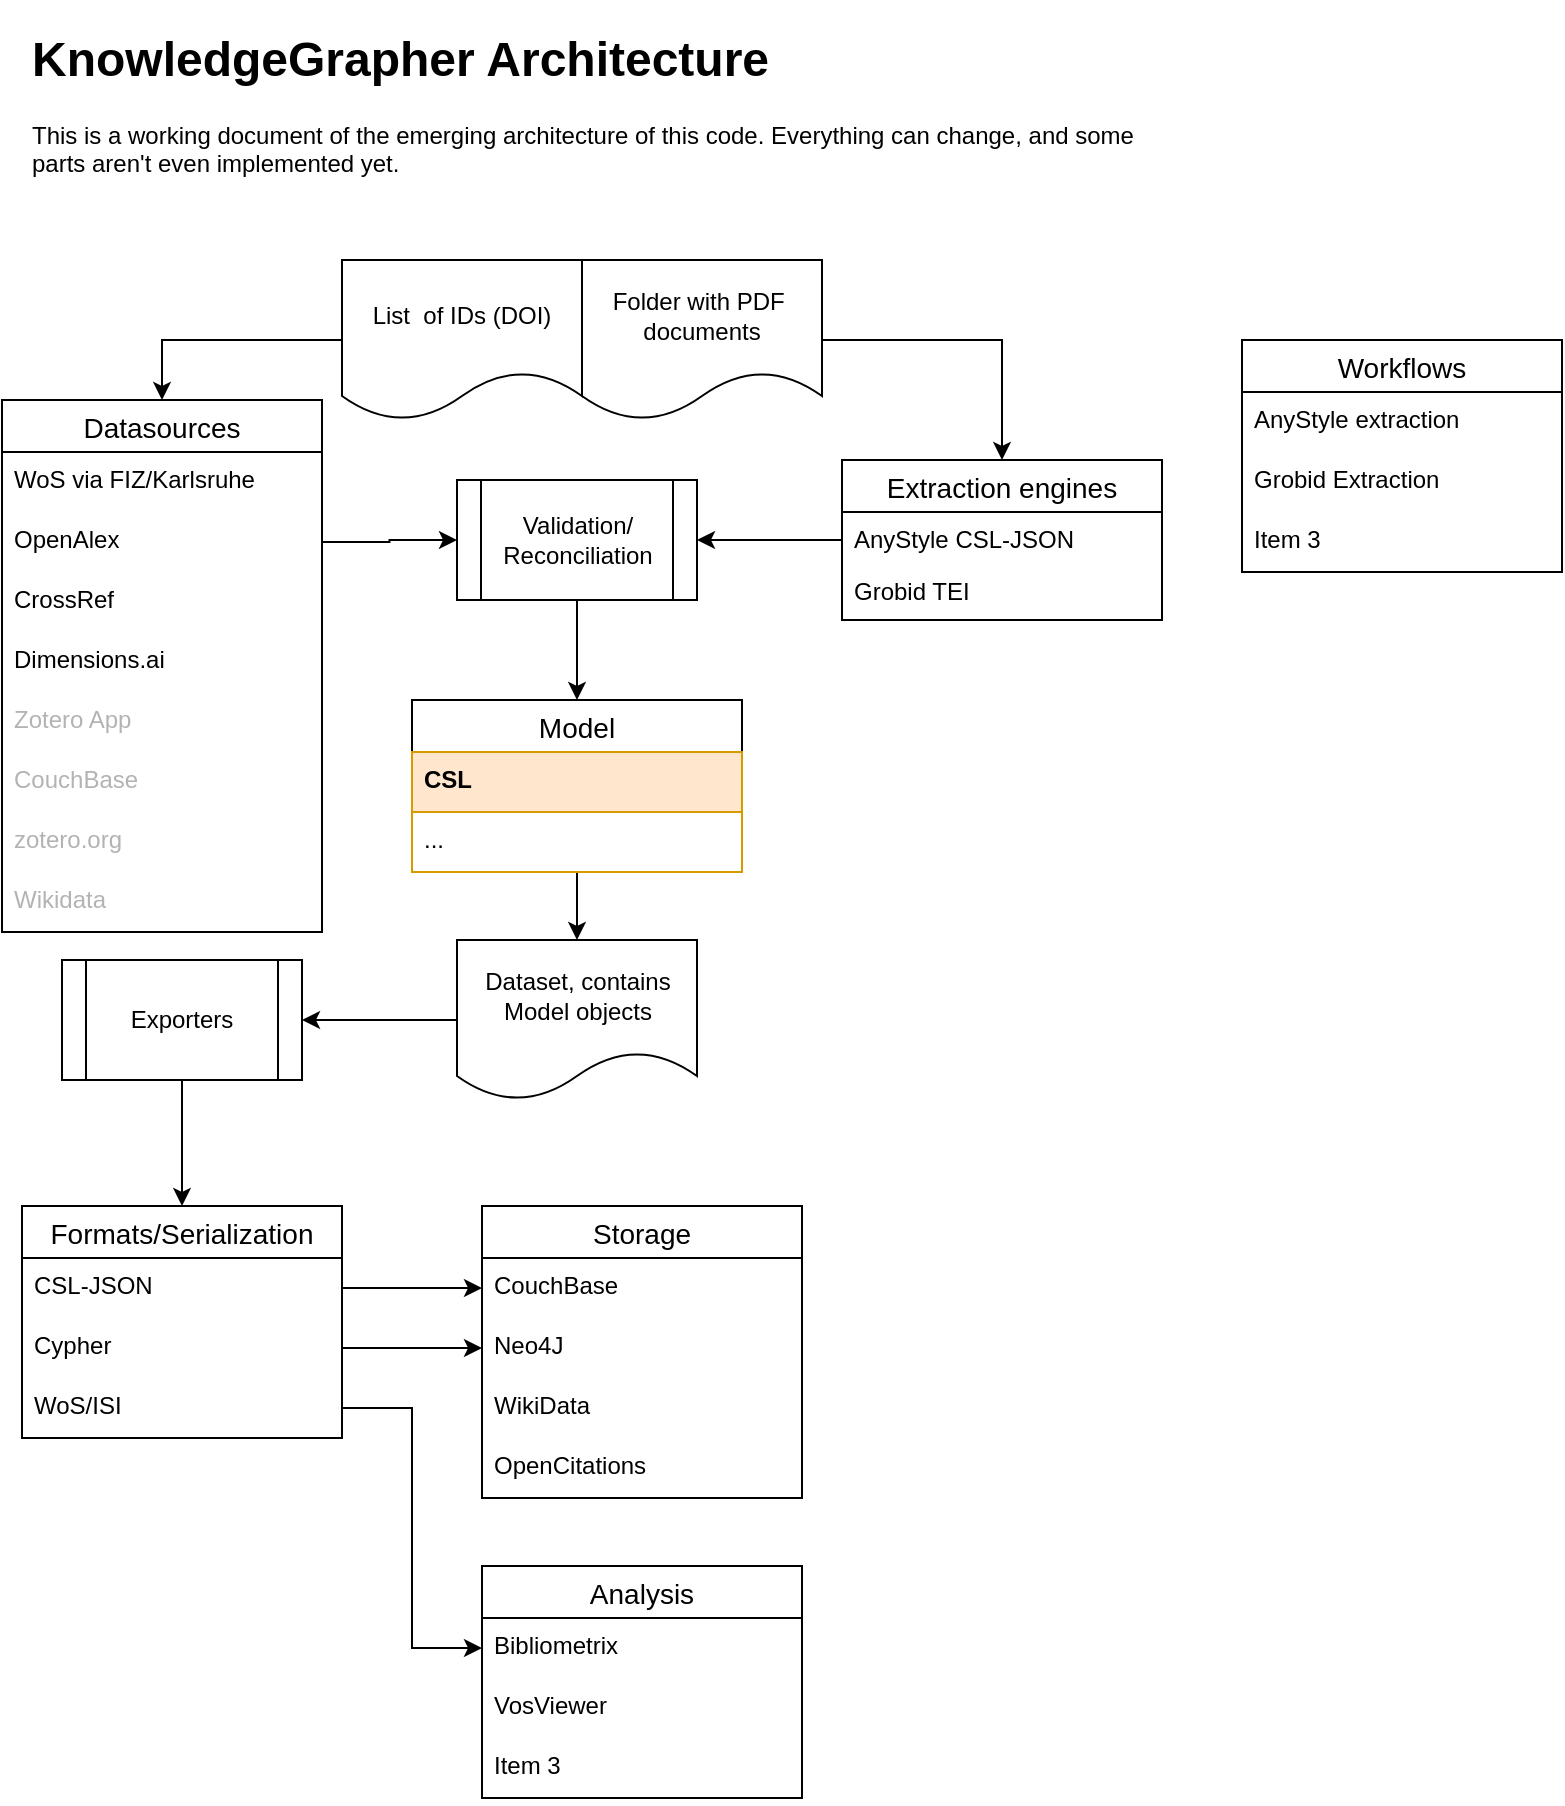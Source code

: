 <mxfile version="20.5.3" type="embed"><diagram id="1v5CmUT8CgDcCLEvGhVS" name="Page-1"><mxGraphModel dx="597" dy="1630" grid="1" gridSize="10" guides="1" tooltips="1" connect="1" arrows="1" fold="1" page="1" pageScale="1" pageWidth="850" pageHeight="1100" math="0" shadow="0"><root><mxCell id="0"/><mxCell id="1" parent="0"/><mxCell id="89" style="edgeStyle=orthogonalEdgeStyle;rounded=0;orthogonalLoop=1;jettySize=auto;html=1;fontColor=#B3B3B3;" parent="1" source="2" target="36" edge="1"><mxGeometry relative="1" as="geometry"/></mxCell><mxCell id="2" value="Model" style="swimlane;fontStyle=0;childLayout=stackLayout;horizontal=1;startSize=26;horizontalStack=0;resizeParent=1;resizeParentMax=0;resizeLast=0;collapsible=1;marginBottom=0;align=center;fontSize=14;" parent="1" vertex="1"><mxGeometry x="235" y="240" width="165" height="86" as="geometry"/></mxCell><mxCell id="3" value="CSL&#10;" style="text;strokeColor=#d79b00;fillColor=#ffe6cc;spacingLeft=4;spacingRight=4;overflow=hidden;rotatable=0;points=[[0,0.5],[1,0.5]];portConstraint=eastwest;fontSize=12;fontStyle=1" parent="2" vertex="1"><mxGeometry y="26" width="165" height="30" as="geometry"/></mxCell><mxCell id="84" value="..." style="text;strokeColor=#d79b00;fillColor=none;spacingLeft=4;spacingRight=4;overflow=hidden;rotatable=0;points=[[0,0.5],[1,0.5]];portConstraint=eastwest;fontSize=12;fontStyle=0" parent="2" vertex="1"><mxGeometry y="56" width="165" height="30" as="geometry"/></mxCell><mxCell id="6" value="Formats/Serialization" style="swimlane;fontStyle=0;childLayout=stackLayout;horizontal=1;startSize=26;horizontalStack=0;resizeParent=1;resizeParentMax=0;resizeLast=0;collapsible=1;marginBottom=0;align=center;fontSize=14;" parent="1" vertex="1"><mxGeometry x="40" y="493" width="160" height="116" as="geometry"/></mxCell><mxCell id="7" value="CSL-JSON" style="text;strokeColor=none;fillColor=none;spacingLeft=4;spacingRight=4;overflow=hidden;rotatable=0;points=[[0,0.5],[1,0.5]];portConstraint=eastwest;fontSize=12;" parent="6" vertex="1"><mxGeometry y="26" width="160" height="30" as="geometry"/></mxCell><mxCell id="9" value="Cypher&#10;" style="text;strokeColor=none;fillColor=none;spacingLeft=4;spacingRight=4;overflow=hidden;rotatable=0;points=[[0,0.5],[1,0.5]];portConstraint=eastwest;fontSize=12;" parent="6" vertex="1"><mxGeometry y="56" width="160" height="30" as="geometry"/></mxCell><mxCell id="8" value="WoS/ISI" style="text;strokeColor=none;fillColor=none;spacingLeft=4;spacingRight=4;overflow=hidden;rotatable=0;points=[[0,0.5],[1,0.5]];portConstraint=eastwest;fontSize=12;" parent="6" vertex="1"><mxGeometry y="86" width="160" height="30" as="geometry"/></mxCell><mxCell id="46" style="edgeStyle=orthogonalEdgeStyle;rounded=0;orthogonalLoop=1;jettySize=auto;html=1;entryX=0;entryY=0.5;entryDx=0;entryDy=0;exitX=1;exitY=0.5;exitDx=0;exitDy=0;" parent="1" source="13" target="45" edge="1"><mxGeometry relative="1" as="geometry"><mxPoint x="200" y="223" as="sourcePoint"/></mxGeometry></mxCell><mxCell id="10" value="Datasources" style="swimlane;fontStyle=0;childLayout=stackLayout;horizontal=1;startSize=26;horizontalStack=0;resizeParent=1;resizeParentMax=0;resizeLast=0;collapsible=1;marginBottom=0;align=center;fontSize=14;" parent="1" vertex="1"><mxGeometry x="30" y="90" width="160" height="266" as="geometry"/></mxCell><mxCell id="12" value="WoS via FIZ/Karlsruhe" style="text;strokeColor=none;fillColor=none;spacingLeft=4;spacingRight=4;overflow=hidden;rotatable=0;points=[[0,0.5],[1,0.5]];portConstraint=eastwest;fontSize=12;" parent="10" vertex="1"><mxGeometry y="26" width="160" height="30" as="geometry"/></mxCell><mxCell id="13" value="OpenAlex" style="text;strokeColor=none;fillColor=none;spacingLeft=4;spacingRight=4;overflow=hidden;rotatable=0;points=[[0,0.5],[1,0.5]];portConstraint=eastwest;fontSize=12;" parent="10" vertex="1"><mxGeometry y="56" width="160" height="30" as="geometry"/></mxCell><mxCell id="80" value="CrossRef" style="text;strokeColor=none;fillColor=none;spacingLeft=4;spacingRight=4;overflow=hidden;rotatable=0;points=[[0,0.5],[1,0.5]];portConstraint=eastwest;fontSize=12;" parent="10" vertex="1"><mxGeometry y="86" width="160" height="30" as="geometry"/></mxCell><mxCell id="25" value="Dimensions.ai" style="text;strokeColor=none;fillColor=none;spacingLeft=4;spacingRight=4;overflow=hidden;rotatable=0;points=[[0,0.5],[1,0.5]];portConstraint=eastwest;fontSize=12;" parent="10" vertex="1"><mxGeometry y="116" width="160" height="30" as="geometry"/></mxCell><mxCell id="81" value="Zotero App" style="text;strokeColor=none;fillColor=none;spacingLeft=4;spacingRight=4;overflow=hidden;rotatable=0;points=[[0,0.5],[1,0.5]];portConstraint=eastwest;fontSize=12;fontColor=#B3B3B3;" parent="10" vertex="1"><mxGeometry y="146" width="160" height="30" as="geometry"/></mxCell><mxCell id="85" value="CouchBase" style="text;strokeColor=none;fillColor=none;spacingLeft=4;spacingRight=4;overflow=hidden;rotatable=0;points=[[0,0.5],[1,0.5]];portConstraint=eastwest;fontSize=12;fontColor=#B3B3B3;" parent="10" vertex="1"><mxGeometry y="176" width="160" height="30" as="geometry"/></mxCell><mxCell id="82" value="zotero.org" style="text;strokeColor=none;fillColor=none;spacingLeft=4;spacingRight=4;overflow=hidden;rotatable=0;points=[[0,0.5],[1,0.5]];portConstraint=eastwest;fontSize=12;fontColor=#B3B3B3;" parent="10" vertex="1"><mxGeometry y="206" width="160" height="30" as="geometry"/></mxCell><mxCell id="72" value="Wikidata" style="text;strokeColor=none;fillColor=none;spacingLeft=4;spacingRight=4;overflow=hidden;rotatable=0;points=[[0,0.5],[1,0.5]];portConstraint=eastwest;fontSize=12;fontColor=#B3B3B3;" parent="10" vertex="1"><mxGeometry y="236" width="160" height="30" as="geometry"/></mxCell><mxCell id="14" value="Storage" style="swimlane;fontStyle=0;childLayout=stackLayout;horizontal=1;startSize=26;horizontalStack=0;resizeParent=1;resizeParentMax=0;resizeLast=0;collapsible=1;marginBottom=0;align=center;fontSize=14;" parent="1" vertex="1"><mxGeometry x="270" y="493" width="160" height="146" as="geometry"/></mxCell><mxCell id="17" value="CouchBase" style="text;strokeColor=none;fillColor=none;spacingLeft=4;spacingRight=4;overflow=hidden;rotatable=0;points=[[0,0.5],[1,0.5]];portConstraint=eastwest;fontSize=12;" parent="14" vertex="1"><mxGeometry y="26" width="160" height="30" as="geometry"/></mxCell><mxCell id="16" value="Neo4J" style="text;strokeColor=none;fillColor=none;spacingLeft=4;spacingRight=4;overflow=hidden;rotatable=0;points=[[0,0.5],[1,0.5]];portConstraint=eastwest;fontSize=12;" parent="14" vertex="1"><mxGeometry y="56" width="160" height="30" as="geometry"/></mxCell><mxCell id="23" value="WikiData" style="text;strokeColor=none;fillColor=none;spacingLeft=4;spacingRight=4;overflow=hidden;rotatable=0;points=[[0,0.5],[1,0.5]];portConstraint=eastwest;fontSize=12;" parent="14" vertex="1"><mxGeometry y="86" width="160" height="30" as="geometry"/></mxCell><mxCell id="24" value="OpenCitations" style="text;strokeColor=none;fillColor=none;spacingLeft=4;spacingRight=4;overflow=hidden;rotatable=0;points=[[0,0.5],[1,0.5]];portConstraint=eastwest;fontSize=12;" parent="14" vertex="1"><mxGeometry y="116" width="160" height="30" as="geometry"/></mxCell><mxCell id="27" value="&lt;h1&gt;KnowledgeGrapher Architecture&lt;/h1&gt;&lt;p&gt;This is a working document of the emerging architecture of this code. Everything can change, and some parts aren't even implemented yet.&amp;nbsp;&lt;/p&gt;" style="text;html=1;strokeColor=none;fillColor=none;spacing=5;spacingTop=-20;whiteSpace=wrap;overflow=hidden;rounded=0;" parent="1" vertex="1"><mxGeometry x="40" y="-100" width="580" height="90" as="geometry"/></mxCell><mxCell id="32" value="Workflows" style="swimlane;fontStyle=0;childLayout=stackLayout;horizontal=1;startSize=26;horizontalStack=0;resizeParent=1;resizeParentMax=0;resizeLast=0;collapsible=1;marginBottom=0;align=center;fontSize=14;" parent="1" vertex="1"><mxGeometry x="650" y="60" width="160" height="116" as="geometry"/></mxCell><mxCell id="33" value="AnyStyle extraction " style="text;strokeColor=none;fillColor=none;spacingLeft=4;spacingRight=4;overflow=hidden;rotatable=0;points=[[0,0.5],[1,0.5]];portConstraint=eastwest;fontSize=12;" parent="32" vertex="1"><mxGeometry y="26" width="160" height="30" as="geometry"/></mxCell><mxCell id="34" value="Grobid Extraction" style="text;strokeColor=none;fillColor=none;spacingLeft=4;spacingRight=4;overflow=hidden;rotatable=0;points=[[0,0.5],[1,0.5]];portConstraint=eastwest;fontSize=12;" parent="32" vertex="1"><mxGeometry y="56" width="160" height="30" as="geometry"/></mxCell><mxCell id="35" value="Item 3" style="text;strokeColor=none;fillColor=none;spacingLeft=4;spacingRight=4;overflow=hidden;rotatable=0;points=[[0,0.5],[1,0.5]];portConstraint=eastwest;fontSize=12;" parent="32" vertex="1"><mxGeometry y="86" width="160" height="30" as="geometry"/></mxCell><mxCell id="86" style="edgeStyle=orthogonalEdgeStyle;rounded=0;orthogonalLoop=1;jettySize=auto;html=1;fontColor=#B3B3B3;" parent="1" source="36" target="38" edge="1"><mxGeometry relative="1" as="geometry"/></mxCell><mxCell id="36" value="Dataset, contains Model objects" style="shape=document;whiteSpace=wrap;html=1;boundedLbl=1;" parent="1" vertex="1"><mxGeometry x="257.5" y="360" width="120" height="80" as="geometry"/></mxCell><mxCell id="43" style="edgeStyle=orthogonalEdgeStyle;rounded=0;orthogonalLoop=1;jettySize=auto;html=1;" parent="1" source="38" target="6" edge="1"><mxGeometry relative="1" as="geometry"/></mxCell><mxCell id="38" value="Exporters" style="shape=process;whiteSpace=wrap;html=1;backgroundOutline=1;" parent="1" vertex="1"><mxGeometry x="60" y="370" width="120" height="60" as="geometry"/></mxCell><mxCell id="88" style="edgeStyle=orthogonalEdgeStyle;rounded=0;orthogonalLoop=1;jettySize=auto;html=1;entryX=0.5;entryY=0;entryDx=0;entryDy=0;fontColor=#B3B3B3;" parent="1" source="45" target="2" edge="1"><mxGeometry relative="1" as="geometry"/></mxCell><mxCell id="45" value="Validation/&lt;br&gt;Reconciliation" style="shape=process;whiteSpace=wrap;html=1;backgroundOutline=1;" parent="1" vertex="1"><mxGeometry x="257.5" y="130" width="120" height="60" as="geometry"/></mxCell><mxCell id="54" style="edgeStyle=orthogonalEdgeStyle;rounded=0;orthogonalLoop=1;jettySize=auto;html=1;" parent="1" source="9" target="16" edge="1"><mxGeometry relative="1" as="geometry"/></mxCell><mxCell id="55" value="Analysis" style="swimlane;fontStyle=0;childLayout=stackLayout;horizontal=1;startSize=26;horizontalStack=0;resizeParent=1;resizeParentMax=0;resizeLast=0;collapsible=1;marginBottom=0;align=center;fontSize=14;" parent="1" vertex="1"><mxGeometry x="270" y="673" width="160" height="116" as="geometry"/></mxCell><mxCell id="56" value="Bibliometrix" style="text;strokeColor=none;fillColor=none;spacingLeft=4;spacingRight=4;overflow=hidden;rotatable=0;points=[[0,0.5],[1,0.5]];portConstraint=eastwest;fontSize=12;" parent="55" vertex="1"><mxGeometry y="26" width="160" height="30" as="geometry"/></mxCell><mxCell id="57" value="VosViewer&#10;" style="text;strokeColor=none;fillColor=none;spacingLeft=4;spacingRight=4;overflow=hidden;rotatable=0;points=[[0,0.5],[1,0.5]];portConstraint=eastwest;fontSize=12;" parent="55" vertex="1"><mxGeometry y="56" width="160" height="30" as="geometry"/></mxCell><mxCell id="58" value="Item 3" style="text;strokeColor=none;fillColor=none;spacingLeft=4;spacingRight=4;overflow=hidden;rotatable=0;points=[[0,0.5],[1,0.5]];portConstraint=eastwest;fontSize=12;" parent="55" vertex="1"><mxGeometry y="86" width="160" height="30" as="geometry"/></mxCell><mxCell id="59" style="edgeStyle=orthogonalEdgeStyle;rounded=0;orthogonalLoop=1;jettySize=auto;html=1;entryX=0;entryY=0.5;entryDx=0;entryDy=0;" parent="1" source="8" target="56" edge="1"><mxGeometry relative="1" as="geometry"/></mxCell><mxCell id="60" value="" style="edgeStyle=orthogonalEdgeStyle;rounded=0;orthogonalLoop=1;jettySize=auto;html=1;entryX=0;entryY=0.5;entryDx=0;entryDy=0;" parent="1" source="7" target="17" edge="1"><mxGeometry relative="1" as="geometry"/></mxCell><mxCell id="73" style="edgeStyle=orthogonalEdgeStyle;rounded=0;orthogonalLoop=1;jettySize=auto;html=1;" parent="1" source="66" target="45" edge="1"><mxGeometry relative="1" as="geometry"/></mxCell><mxCell id="66" value="Extraction engines" style="swimlane;fontStyle=0;childLayout=stackLayout;horizontal=1;startSize=26;horizontalStack=0;resizeParent=1;resizeParentMax=0;resizeLast=0;collapsible=1;marginBottom=0;align=center;fontSize=14;" parent="1" vertex="1"><mxGeometry x="450" y="120" width="160" height="80" as="geometry"/></mxCell><mxCell id="67" value="AnyStyle CSL-JSON" style="text;strokeColor=none;fillColor=none;spacingLeft=4;spacingRight=4;overflow=hidden;rotatable=0;points=[[0,0.5],[1,0.5]];portConstraint=eastwest;fontSize=12;" parent="66" vertex="1"><mxGeometry y="26" width="160" height="26" as="geometry"/></mxCell><mxCell id="71" value="Grobid TEI" style="text;strokeColor=none;fillColor=none;spacingLeft=4;spacingRight=4;overflow=hidden;rotatable=0;points=[[0,0.5],[1,0.5]];portConstraint=eastwest;fontSize=12;" parent="66" vertex="1"><mxGeometry y="52" width="160" height="28" as="geometry"/></mxCell><mxCell id="92" style="edgeStyle=orthogonalEdgeStyle;rounded=0;orthogonalLoop=1;jettySize=auto;html=1;" edge="1" parent="1" source="90" target="66"><mxGeometry relative="1" as="geometry"/></mxCell><mxCell id="90" value="Folder with PDF&amp;nbsp;&lt;br&gt;documents" style="shape=document;whiteSpace=wrap;html=1;boundedLbl=1;" vertex="1" parent="1"><mxGeometry x="320" y="20" width="120" height="80" as="geometry"/></mxCell><mxCell id="94" style="edgeStyle=orthogonalEdgeStyle;rounded=0;orthogonalLoop=1;jettySize=auto;html=1;exitX=0;exitY=0.5;exitDx=0;exitDy=0;entryX=0.5;entryY=0;entryDx=0;entryDy=0;" edge="1" parent="1" source="93" target="10"><mxGeometry relative="1" as="geometry"/></mxCell><mxCell id="93" value="List&amp;nbsp; of IDs (DOI)" style="shape=document;whiteSpace=wrap;html=1;boundedLbl=1;" vertex="1" parent="1"><mxGeometry x="200" y="20" width="120" height="80" as="geometry"/></mxCell></root></mxGraphModel></diagram></mxfile>